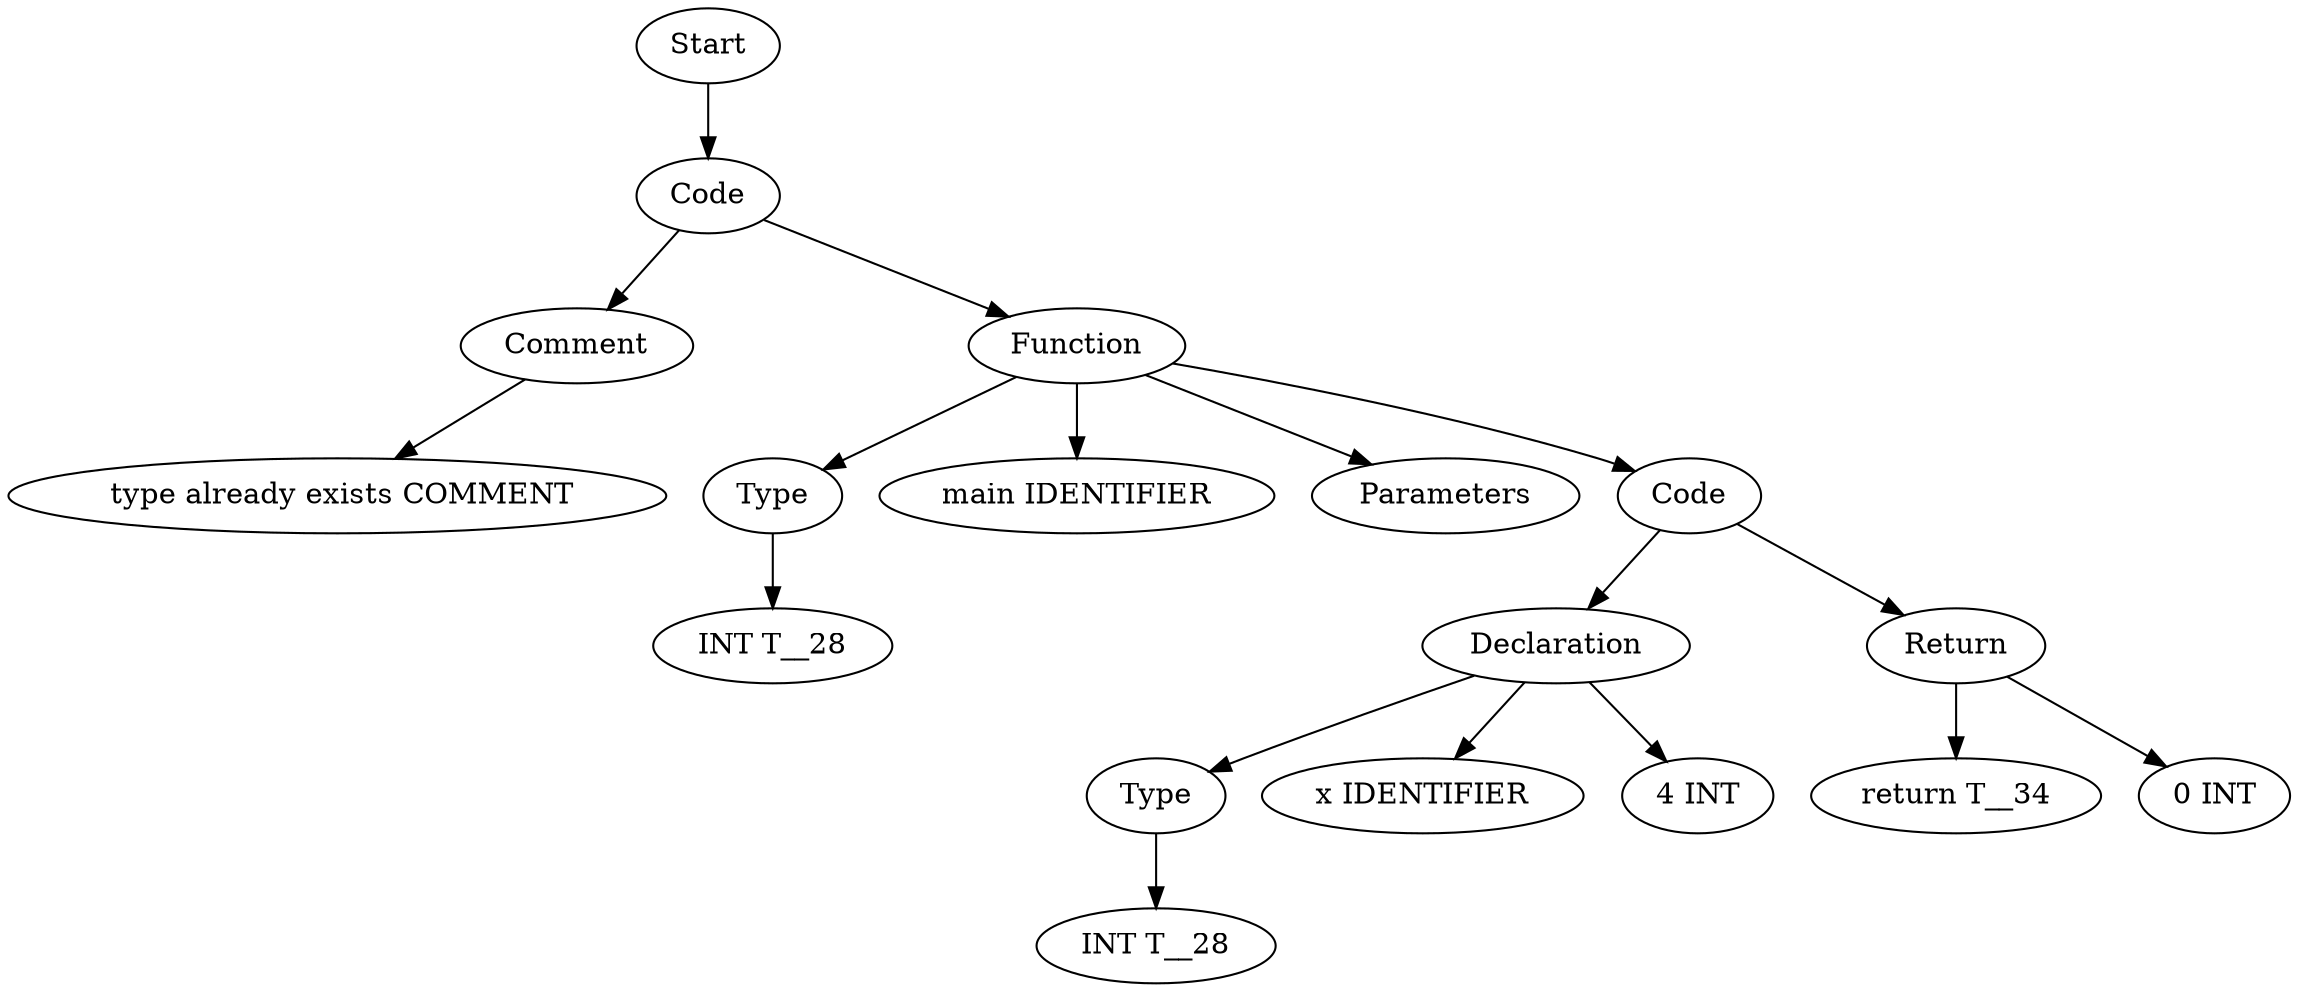 digraph AST {
  "125864271403280" [label="Start"];
  "125864271403280" -> "125864271399440";
  "125864271399440" [label="Code"];
  "125864271399440" -> "125864271402752";
  "125864271399440" -> "125864271402272";
  "125864271402752" [label="Comment"];
  "125864271402752" -> "125864271407312";
  "125864271407312" [label=" type already exists COMMENT"];
  "125864271402272" [label="Function"];
  "125864271402272" -> "125864271407456";
  "125864271402272" -> "125864271399536";
  "125864271402272" -> "125864271406304";
  "125864271402272" -> "125864271406592";
  "125864271407456" [label="Type"];
  "125864271407456" -> "125864271399200";
  "125864271399200" [label="INT T__28"];
  "125864271399536" [label="main IDENTIFIER"];
  "125864271406304" [label="Parameters"];
  "125864271406592" [label="Code"];
  "125864271406592" -> "125864271399728";
  "125864271406592" -> "125864271404528";
  "125864271399728" [label="Declaration"];
  "125864271399728" -> "125864271399680";
  "125864271399728" -> "125864271405392";
  "125864271399728" -> "125864271405776";
  "125864271399680" [label="Type"];
  "125864271399680" -> "125864271406352";
  "125864271406352" [label="INT T__28"];
  "125864271405392" [label="x IDENTIFIER"];
  "125864271405776" [label="4 INT"];
  "125864271404528" [label="Return"];
  "125864271404528" -> "125864271406976";
  "125864271404528" -> "125864271405536";
  "125864271406976" [label="return T__34"];
  "125864271405536" [label="0 INT"];
}
